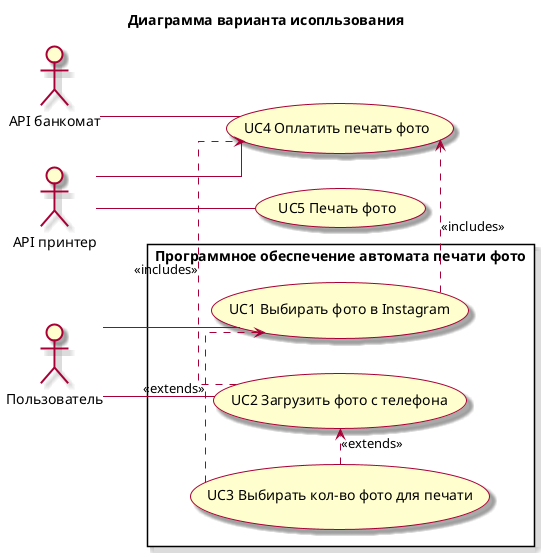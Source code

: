 @startuml

title Диаграмма варианта исопльзования
skin rose

skinparam linetype ortho

left to right direction

actor "Пользователь" as user
actor "API банкомат" as atm 
actor "API принтер" as printer

  usecase "UC5 Печать фото" as UC5
  usecase "UC4 Оплатить печать фото" as UC4

rectangle "Программное обеспечение автомата печати фото" {
  usecase "UC1 Выбирать фото в Instagram" as UC1
  usecase "UC2 Загрузить фото с телефона" as UC2
  usecase "UC3 Выбирать кол-во фото для печати" as UC3
}

user -- UC1
user -- UC2
atm -- UC4
printer -- UC4
printer -- UC5
UC1 .> UC4 : <<includes>> 
UC3 .> UC1 : <<extends>>
UC2 .> UC4 : <<includes>>
UC3 .> UC2 : <<extends>>

@enduml
